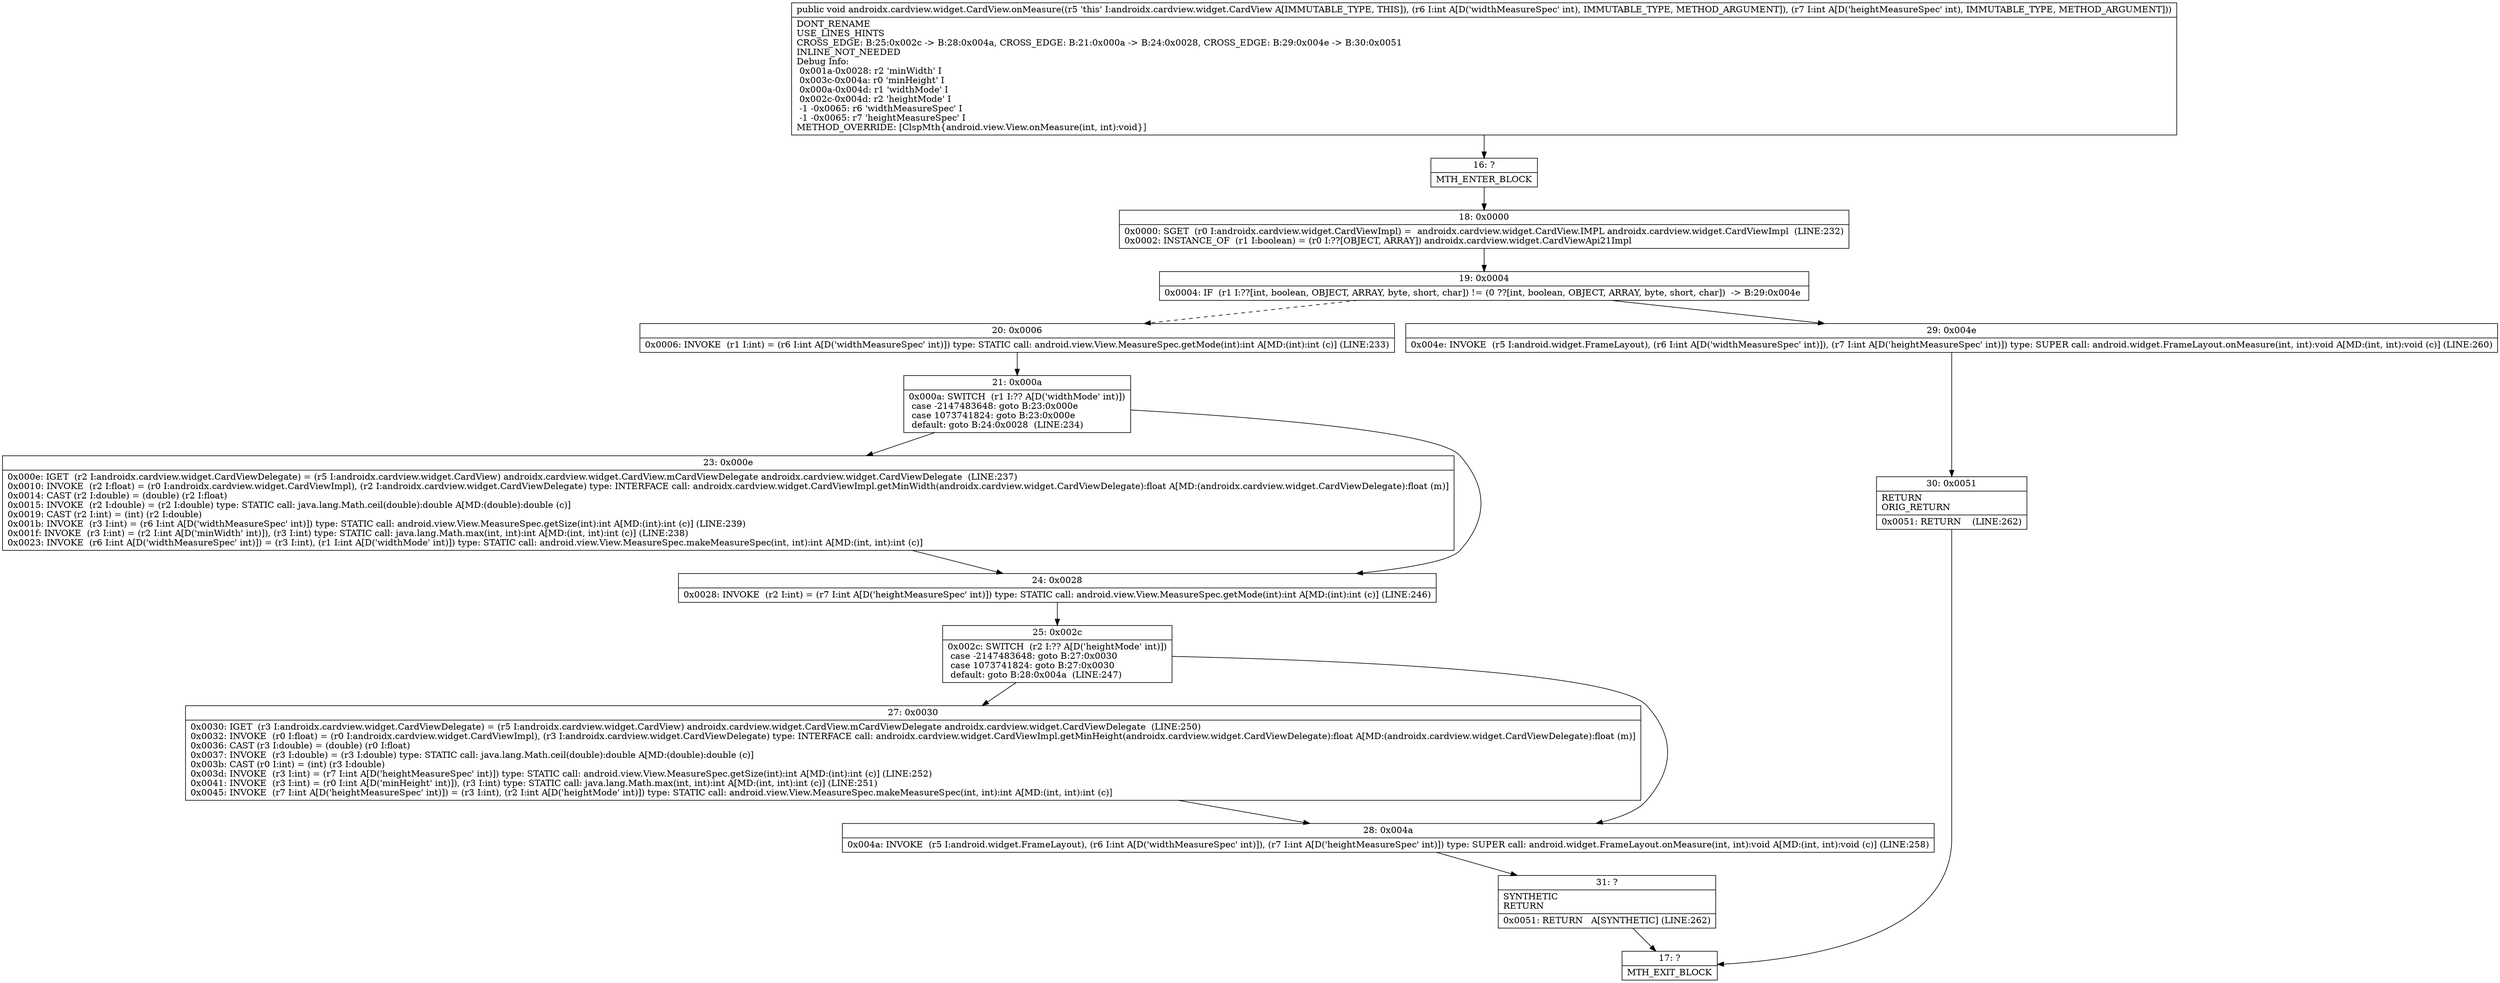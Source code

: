 digraph "CFG forandroidx.cardview.widget.CardView.onMeasure(II)V" {
Node_16 [shape=record,label="{16\:\ ?|MTH_ENTER_BLOCK\l}"];
Node_18 [shape=record,label="{18\:\ 0x0000|0x0000: SGET  (r0 I:androidx.cardview.widget.CardViewImpl) =  androidx.cardview.widget.CardView.IMPL androidx.cardview.widget.CardViewImpl  (LINE:232)\l0x0002: INSTANCE_OF  (r1 I:boolean) = (r0 I:??[OBJECT, ARRAY]) androidx.cardview.widget.CardViewApi21Impl \l}"];
Node_19 [shape=record,label="{19\:\ 0x0004|0x0004: IF  (r1 I:??[int, boolean, OBJECT, ARRAY, byte, short, char]) != (0 ??[int, boolean, OBJECT, ARRAY, byte, short, char])  \-\> B:29:0x004e \l}"];
Node_20 [shape=record,label="{20\:\ 0x0006|0x0006: INVOKE  (r1 I:int) = (r6 I:int A[D('widthMeasureSpec' int)]) type: STATIC call: android.view.View.MeasureSpec.getMode(int):int A[MD:(int):int (c)] (LINE:233)\l}"];
Node_21 [shape=record,label="{21\:\ 0x000a|0x000a: SWITCH  (r1 I:?? A[D('widthMode' int)])\l case \-2147483648: goto B:23:0x000e\l case 1073741824: goto B:23:0x000e\l default: goto B:24:0x0028  (LINE:234)\l}"];
Node_23 [shape=record,label="{23\:\ 0x000e|0x000e: IGET  (r2 I:androidx.cardview.widget.CardViewDelegate) = (r5 I:androidx.cardview.widget.CardView) androidx.cardview.widget.CardView.mCardViewDelegate androidx.cardview.widget.CardViewDelegate  (LINE:237)\l0x0010: INVOKE  (r2 I:float) = (r0 I:androidx.cardview.widget.CardViewImpl), (r2 I:androidx.cardview.widget.CardViewDelegate) type: INTERFACE call: androidx.cardview.widget.CardViewImpl.getMinWidth(androidx.cardview.widget.CardViewDelegate):float A[MD:(androidx.cardview.widget.CardViewDelegate):float (m)]\l0x0014: CAST (r2 I:double) = (double) (r2 I:float) \l0x0015: INVOKE  (r2 I:double) = (r2 I:double) type: STATIC call: java.lang.Math.ceil(double):double A[MD:(double):double (c)]\l0x0019: CAST (r2 I:int) = (int) (r2 I:double) \l0x001b: INVOKE  (r3 I:int) = (r6 I:int A[D('widthMeasureSpec' int)]) type: STATIC call: android.view.View.MeasureSpec.getSize(int):int A[MD:(int):int (c)] (LINE:239)\l0x001f: INVOKE  (r3 I:int) = (r2 I:int A[D('minWidth' int)]), (r3 I:int) type: STATIC call: java.lang.Math.max(int, int):int A[MD:(int, int):int (c)] (LINE:238)\l0x0023: INVOKE  (r6 I:int A[D('widthMeasureSpec' int)]) = (r3 I:int), (r1 I:int A[D('widthMode' int)]) type: STATIC call: android.view.View.MeasureSpec.makeMeasureSpec(int, int):int A[MD:(int, int):int (c)]\l}"];
Node_24 [shape=record,label="{24\:\ 0x0028|0x0028: INVOKE  (r2 I:int) = (r7 I:int A[D('heightMeasureSpec' int)]) type: STATIC call: android.view.View.MeasureSpec.getMode(int):int A[MD:(int):int (c)] (LINE:246)\l}"];
Node_25 [shape=record,label="{25\:\ 0x002c|0x002c: SWITCH  (r2 I:?? A[D('heightMode' int)])\l case \-2147483648: goto B:27:0x0030\l case 1073741824: goto B:27:0x0030\l default: goto B:28:0x004a  (LINE:247)\l}"];
Node_27 [shape=record,label="{27\:\ 0x0030|0x0030: IGET  (r3 I:androidx.cardview.widget.CardViewDelegate) = (r5 I:androidx.cardview.widget.CardView) androidx.cardview.widget.CardView.mCardViewDelegate androidx.cardview.widget.CardViewDelegate  (LINE:250)\l0x0032: INVOKE  (r0 I:float) = (r0 I:androidx.cardview.widget.CardViewImpl), (r3 I:androidx.cardview.widget.CardViewDelegate) type: INTERFACE call: androidx.cardview.widget.CardViewImpl.getMinHeight(androidx.cardview.widget.CardViewDelegate):float A[MD:(androidx.cardview.widget.CardViewDelegate):float (m)]\l0x0036: CAST (r3 I:double) = (double) (r0 I:float) \l0x0037: INVOKE  (r3 I:double) = (r3 I:double) type: STATIC call: java.lang.Math.ceil(double):double A[MD:(double):double (c)]\l0x003b: CAST (r0 I:int) = (int) (r3 I:double) \l0x003d: INVOKE  (r3 I:int) = (r7 I:int A[D('heightMeasureSpec' int)]) type: STATIC call: android.view.View.MeasureSpec.getSize(int):int A[MD:(int):int (c)] (LINE:252)\l0x0041: INVOKE  (r3 I:int) = (r0 I:int A[D('minHeight' int)]), (r3 I:int) type: STATIC call: java.lang.Math.max(int, int):int A[MD:(int, int):int (c)] (LINE:251)\l0x0045: INVOKE  (r7 I:int A[D('heightMeasureSpec' int)]) = (r3 I:int), (r2 I:int A[D('heightMode' int)]) type: STATIC call: android.view.View.MeasureSpec.makeMeasureSpec(int, int):int A[MD:(int, int):int (c)]\l}"];
Node_28 [shape=record,label="{28\:\ 0x004a|0x004a: INVOKE  (r5 I:android.widget.FrameLayout), (r6 I:int A[D('widthMeasureSpec' int)]), (r7 I:int A[D('heightMeasureSpec' int)]) type: SUPER call: android.widget.FrameLayout.onMeasure(int, int):void A[MD:(int, int):void (c)] (LINE:258)\l}"];
Node_31 [shape=record,label="{31\:\ ?|SYNTHETIC\lRETURN\l|0x0051: RETURN   A[SYNTHETIC] (LINE:262)\l}"];
Node_17 [shape=record,label="{17\:\ ?|MTH_EXIT_BLOCK\l}"];
Node_29 [shape=record,label="{29\:\ 0x004e|0x004e: INVOKE  (r5 I:android.widget.FrameLayout), (r6 I:int A[D('widthMeasureSpec' int)]), (r7 I:int A[D('heightMeasureSpec' int)]) type: SUPER call: android.widget.FrameLayout.onMeasure(int, int):void A[MD:(int, int):void (c)] (LINE:260)\l}"];
Node_30 [shape=record,label="{30\:\ 0x0051|RETURN\lORIG_RETURN\l|0x0051: RETURN    (LINE:262)\l}"];
MethodNode[shape=record,label="{public void androidx.cardview.widget.CardView.onMeasure((r5 'this' I:androidx.cardview.widget.CardView A[IMMUTABLE_TYPE, THIS]), (r6 I:int A[D('widthMeasureSpec' int), IMMUTABLE_TYPE, METHOD_ARGUMENT]), (r7 I:int A[D('heightMeasureSpec' int), IMMUTABLE_TYPE, METHOD_ARGUMENT]))  | DONT_RENAME\lUSE_LINES_HINTS\lCROSS_EDGE: B:25:0x002c \-\> B:28:0x004a, CROSS_EDGE: B:21:0x000a \-\> B:24:0x0028, CROSS_EDGE: B:29:0x004e \-\> B:30:0x0051\lINLINE_NOT_NEEDED\lDebug Info:\l  0x001a\-0x0028: r2 'minWidth' I\l  0x003c\-0x004a: r0 'minHeight' I\l  0x000a\-0x004d: r1 'widthMode' I\l  0x002c\-0x004d: r2 'heightMode' I\l  \-1 \-0x0065: r6 'widthMeasureSpec' I\l  \-1 \-0x0065: r7 'heightMeasureSpec' I\lMETHOD_OVERRIDE: [ClspMth\{android.view.View.onMeasure(int, int):void\}]\l}"];
MethodNode -> Node_16;Node_16 -> Node_18;
Node_18 -> Node_19;
Node_19 -> Node_20[style=dashed];
Node_19 -> Node_29;
Node_20 -> Node_21;
Node_21 -> Node_23;
Node_21 -> Node_24;
Node_23 -> Node_24;
Node_24 -> Node_25;
Node_25 -> Node_27;
Node_25 -> Node_28;
Node_27 -> Node_28;
Node_28 -> Node_31;
Node_31 -> Node_17;
Node_29 -> Node_30;
Node_30 -> Node_17;
}

